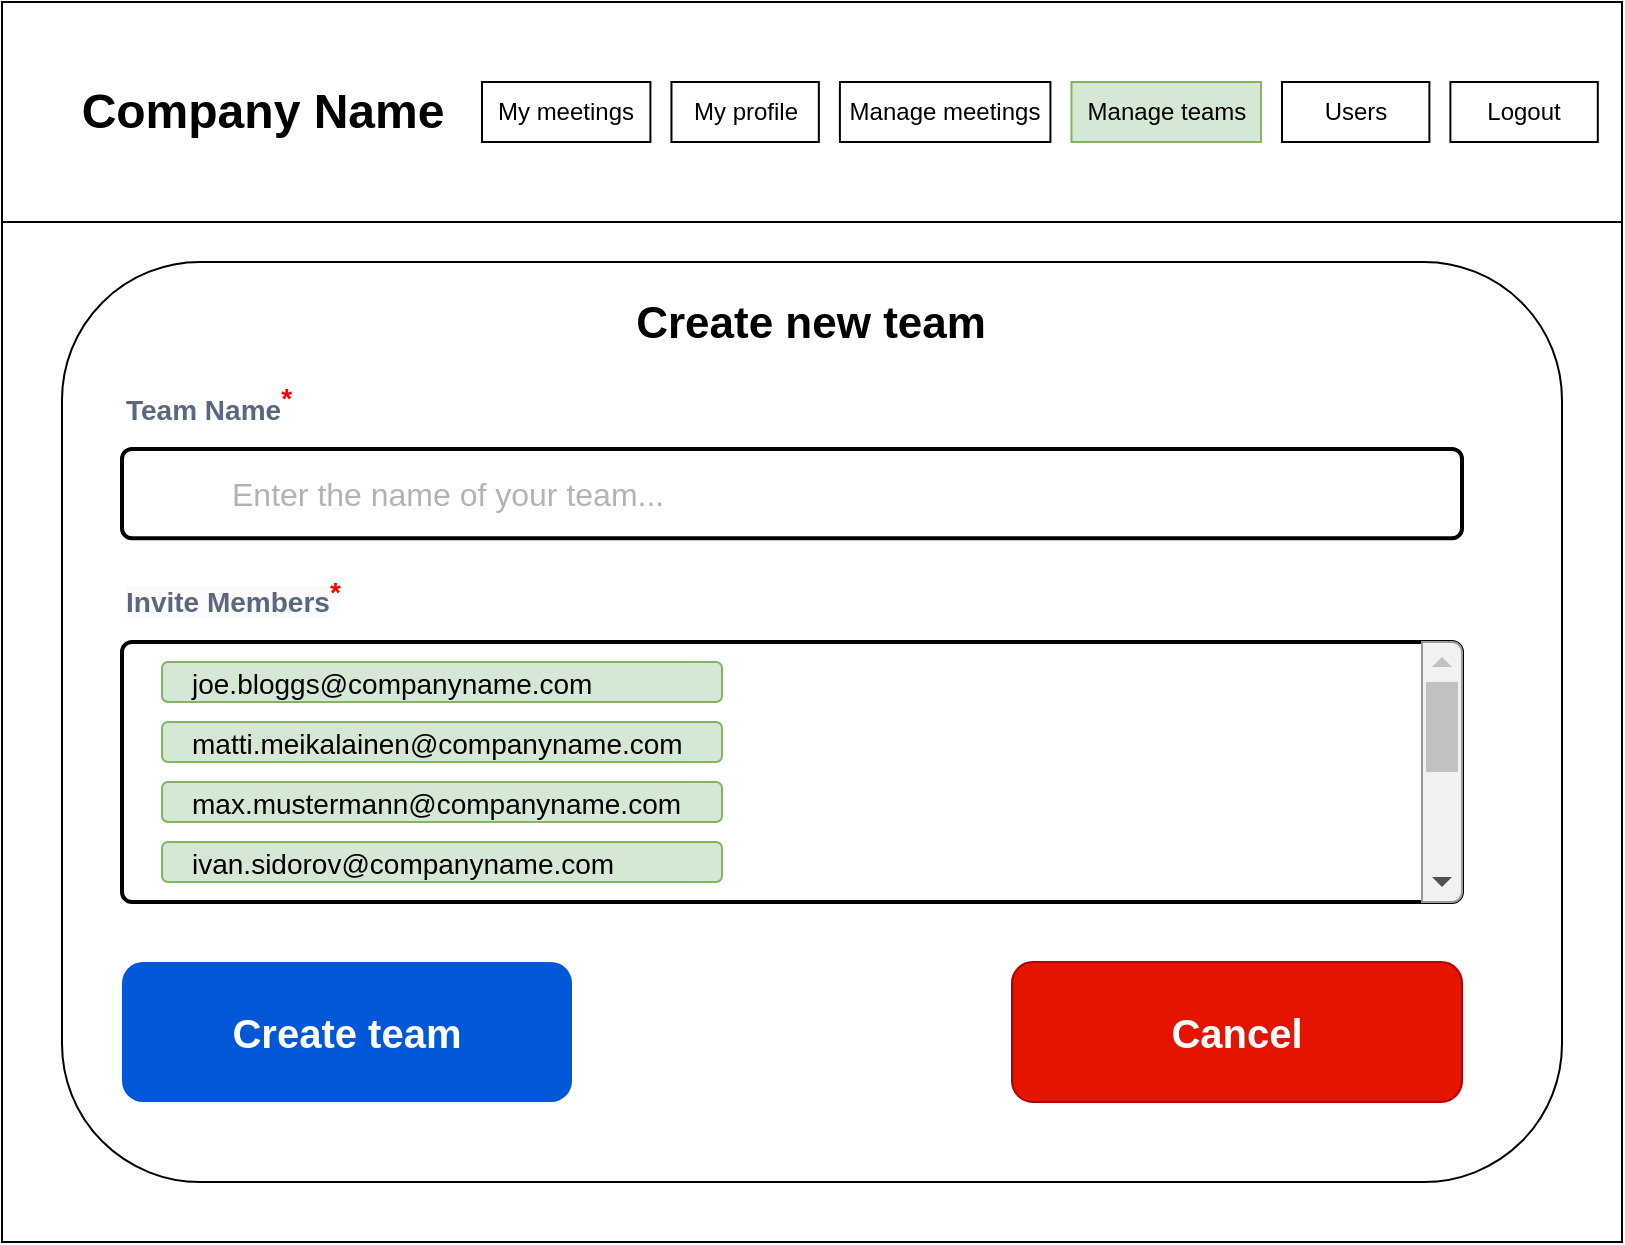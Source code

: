 <mxfile version="21.0.6" type="device"><diagram name="1 oldal" id="Pow6NMEsT19s2XTqWcVe"><mxGraphModel dx="1419" dy="784" grid="1" gridSize="10" guides="1" tooltips="1" connect="1" arrows="1" fold="1" page="1" pageScale="1" pageWidth="827" pageHeight="1169" math="0" shadow="0"><root><mxCell id="0"/><mxCell id="1" parent="0"/><mxCell id="AZ-qKxSyGVNltlMpD1ev-1" value="" style="rounded=0;whiteSpace=wrap;html=1;" vertex="1" parent="1"><mxGeometry x="10" y="20" width="810" height="620" as="geometry"/></mxCell><mxCell id="AZ-qKxSyGVNltlMpD1ev-2" value="" style="rounded=0;whiteSpace=wrap;html=1;" vertex="1" parent="1"><mxGeometry x="10" y="20" width="810" height="110" as="geometry"/></mxCell><mxCell id="AZ-qKxSyGVNltlMpD1ev-3" value="Company Name" style="text;strokeColor=none;fillColor=none;html=1;fontSize=24;fontStyle=1;verticalAlign=middle;align=center;" vertex="1" parent="1"><mxGeometry x="30" y="55" width="220" height="40" as="geometry"/></mxCell><mxCell id="AZ-qKxSyGVNltlMpD1ev-4" value="Logout" style="rounded=0;whiteSpace=wrap;html=1;" vertex="1" parent="1"><mxGeometry x="734.207" y="60" width="73.684" height="30" as="geometry"/></mxCell><mxCell id="AZ-qKxSyGVNltlMpD1ev-5" value="Users" style="rounded=0;whiteSpace=wrap;html=1;" vertex="1" parent="1"><mxGeometry x="649.996" y="60" width="73.684" height="30" as="geometry"/></mxCell><mxCell id="AZ-qKxSyGVNltlMpD1ev-6" value="Manage teams" style="rounded=0;whiteSpace=wrap;html=1;fillColor=#d5e8d4;strokeColor=#82b366;" vertex="1" parent="1"><mxGeometry x="544.733" y="60" width="94.737" height="30" as="geometry"/></mxCell><mxCell id="AZ-qKxSyGVNltlMpD1ev-7" value="Manage meetings" style="rounded=0;whiteSpace=wrap;html=1;" vertex="1" parent="1"><mxGeometry x="428.944" y="60" width="105.263" height="30" as="geometry"/></mxCell><mxCell id="AZ-qKxSyGVNltlMpD1ev-8" value="My profile" style="rounded=0;whiteSpace=wrap;html=1;" vertex="1" parent="1"><mxGeometry x="344.733" y="60" width="73.684" height="30" as="geometry"/></mxCell><mxCell id="AZ-qKxSyGVNltlMpD1ev-9" value="My meetings" style="rounded=0;whiteSpace=wrap;html=1;" vertex="1" parent="1"><mxGeometry x="249.996" y="60" width="84.211" height="30" as="geometry"/></mxCell><mxCell id="AZ-qKxSyGVNltlMpD1ev-10" value="" style="rounded=1;whiteSpace=wrap;html=1;" vertex="1" parent="1"><mxGeometry x="40" y="150" width="750" height="460" as="geometry"/></mxCell><mxCell id="AZ-qKxSyGVNltlMpD1ev-11" value="&lt;font style=&quot;font-size: 22px;&quot;&gt;Create new team&lt;/font&gt;" style="text;strokeColor=none;fillColor=none;html=1;fontSize=24;fontStyle=1;verticalAlign=middle;align=center;" vertex="1" parent="1"><mxGeometry x="306" y="160" width="216" height="40" as="geometry"/></mxCell><mxCell id="AZ-qKxSyGVNltlMpD1ev-17" value="" style="group" vertex="1" connectable="0" parent="1"><mxGeometry x="70" y="210" width="670" height="78.14" as="geometry"/></mxCell><mxCell id="AZ-qKxSyGVNltlMpD1ev-18" value="&lt;font style=&quot;font-size: 14px;&quot;&gt;Team Name&lt;sup&gt;&lt;font style=&quot;font-size: 14px;&quot; color=&quot;#ff0000&quot;&gt;*&lt;/font&gt;&lt;/sup&gt;&lt;/font&gt;" style="fillColor=none;strokeColor=none;html=1;fontSize=11;fontStyle=0;align=left;fontColor=#596780;fontStyle=1;fontSize=11" vertex="1" parent="AZ-qKxSyGVNltlMpD1ev-17"><mxGeometry width="417.662" height="22.326" as="geometry"/></mxCell><mxCell id="AZ-qKxSyGVNltlMpD1ev-19" value="&lt;font color=&quot;#b3b3b3&quot;&gt;Enter the name of your team...&lt;/font&gt;" style="html=1;shadow=0;dashed=0;shape=mxgraph.bootstrap.rrect;rSize=5;html=1;whiteSpace=wrap;align=left;spacing=15;spacingLeft=40;fontSize=16;strokeColor=#000000;strokeWidth=2;perimeterSpacing=2;" vertex="1" parent="AZ-qKxSyGVNltlMpD1ev-17"><mxGeometry y="33.489" width="670" height="44.651" as="geometry"/></mxCell><mxCell id="AZ-qKxSyGVNltlMpD1ev-27" value="" style="html=1;shadow=0;dashed=0;shape=mxgraph.bootstrap.rrect;rSize=5;fillColor=none;strokeColor=#000000;align=left;spacing=15;fontSize=14;fontColor=#6C767D;strokeWidth=2;perimeterSpacing=2;" vertex="1" parent="1"><mxGeometry width="670" height="130" relative="1" as="geometry"><mxPoint x="70" y="340" as="offset"/></mxGeometry></mxCell><mxCell id="AZ-qKxSyGVNltlMpD1ev-28" value="" style="html=1;shadow=0;dashed=0;shape=mxgraph.bootstrap.rightButton;rSize=5;fillColor=#F1F1F1;strokeColor=#999999;" vertex="1" parent="AZ-qKxSyGVNltlMpD1ev-27"><mxGeometry x="1" width="20" height="130" relative="1" as="geometry"><mxPoint x="-20" as="offset"/></mxGeometry></mxCell><mxCell id="AZ-qKxSyGVNltlMpD1ev-29" value="" style="fillColor=#C1C1C1;strokeColor=none;" vertex="1" parent="AZ-qKxSyGVNltlMpD1ev-28"><mxGeometry width="16" height="45" relative="1" as="geometry"><mxPoint x="2" y="20" as="offset"/></mxGeometry></mxCell><mxCell id="AZ-qKxSyGVNltlMpD1ev-30" value="" style="shape=triangle;direction=north;fillColor=#C1C1C1;strokeColor=none;perimeter=none;" vertex="1" parent="AZ-qKxSyGVNltlMpD1ev-28"><mxGeometry width="10" height="5" relative="1" as="geometry"><mxPoint x="5" y="7.5" as="offset"/></mxGeometry></mxCell><mxCell id="AZ-qKxSyGVNltlMpD1ev-31" value="" style="shape=triangle;direction=south;fillColor=#505050;strokeColor=none;perimeter=none;" vertex="1" parent="AZ-qKxSyGVNltlMpD1ev-28"><mxGeometry y="1" width="10" height="5" relative="1" as="geometry"><mxPoint x="5" y="-12.5" as="offset"/></mxGeometry></mxCell><mxCell id="AZ-qKxSyGVNltlMpD1ev-32" value="joe.bloggs@companyname.com" style="fillColor=#d5e8d4;strokeColor=#82b366;align=left;spacing=15;fontSize=14;labelBackgroundColor=none;perimeterSpacing=0;rounded=1;" vertex="1" parent="AZ-qKxSyGVNltlMpD1ev-27"><mxGeometry width="280" height="20" relative="1" as="geometry"><mxPoint x="20" y="10" as="offset"/></mxGeometry></mxCell><mxCell id="AZ-qKxSyGVNltlMpD1ev-33" value="matti.meikalainen@companyname.com" style="fillColor=#d5e8d4;strokeColor=#82b366;align=left;spacing=15;fontSize=14;rounded=1;" vertex="1" parent="AZ-qKxSyGVNltlMpD1ev-27"><mxGeometry width="280" height="20" relative="1" as="geometry"><mxPoint x="20" y="40" as="offset"/></mxGeometry></mxCell><mxCell id="AZ-qKxSyGVNltlMpD1ev-34" value="max.mustermann@companyname.com" style="fillColor=#d5e8d4;strokeColor=#82b366;align=left;spacing=15;fontSize=14;rounded=1;" vertex="1" parent="AZ-qKxSyGVNltlMpD1ev-27"><mxGeometry width="280" height="20" relative="1" as="geometry"><mxPoint x="20" y="70" as="offset"/></mxGeometry></mxCell><mxCell id="AZ-qKxSyGVNltlMpD1ev-35" value="ivan.sidorov@companyname.com" style="fillColor=#d5e8d4;strokeColor=#82b366;align=left;spacing=15;fontSize=14;rounded=1;" vertex="1" parent="AZ-qKxSyGVNltlMpD1ev-27"><mxGeometry width="280" height="20" relative="1" as="geometry"><mxPoint x="20" y="100" as="offset"/></mxGeometry></mxCell><mxCell id="AZ-qKxSyGVNltlMpD1ev-38" value="&lt;span style=&quot;color: rgb(89, 103, 128); font-family: Helvetica; font-size: 14px; font-style: normal; font-variant-ligatures: normal; font-variant-caps: normal; font-weight: 700; letter-spacing: normal; orphans: 2; text-align: left; text-indent: 0px; text-transform: none; widows: 2; word-spacing: 0px; -webkit-text-stroke-width: 0px; background-color: rgb(251, 251, 251); text-decoration-thickness: initial; text-decoration-style: initial; text-decoration-color: initial; float: none; display: inline !important;&quot;&gt;Invite Members&lt;/span&gt;&lt;sup style=&quot;border-color: var(--border-color); color: rgb(89, 103, 128); font-family: Helvetica; font-style: normal; font-variant-ligatures: normal; font-variant-caps: normal; font-weight: 700; letter-spacing: normal; orphans: 2; text-align: left; text-indent: 0px; text-transform: none; widows: 2; word-spacing: 0px; -webkit-text-stroke-width: 0px; background-color: rgb(251, 251, 251); text-decoration-thickness: initial; text-decoration-style: initial; text-decoration-color: initial;&quot;&gt;&lt;font style=&quot;border-color: var(--border-color); font-size: 14px;&quot; color=&quot;#ff0000&quot;&gt;*&lt;/font&gt;&lt;/sup&gt;" style="text;whiteSpace=wrap;html=1;" vertex="1" parent="1"><mxGeometry x="70" y="300" width="670" height="50" as="geometry"/></mxCell><mxCell id="AZ-qKxSyGVNltlMpD1ev-40" value="&lt;font style=&quot;font-size: 20px;&quot;&gt;&lt;b&gt;Create team&lt;/b&gt;&lt;/font&gt;" style="rounded=1;fillColor=#0057D8;strokeColor=none;html=1;whiteSpace=wrap;fontColor=#ffffff;align=center;verticalAlign=middle;fontStyle=0;fontSize=12;sketch=0;" vertex="1" parent="1"><mxGeometry x="70" y="500" width="225" height="70" as="geometry"/></mxCell><mxCell id="AZ-qKxSyGVNltlMpD1ev-43" value="&lt;font style=&quot;font-size: 20px;&quot;&gt;&lt;b&gt;Cancel&lt;/b&gt;&lt;/font&gt;" style="rounded=1;fillColor=#e51400;strokeColor=#B20000;html=1;whiteSpace=wrap;fontColor=#ffffff;align=center;verticalAlign=middle;fontStyle=0;fontSize=12;sketch=0;" vertex="1" parent="1"><mxGeometry x="515" y="500" width="225" height="70" as="geometry"/></mxCell></root></mxGraphModel></diagram></mxfile>